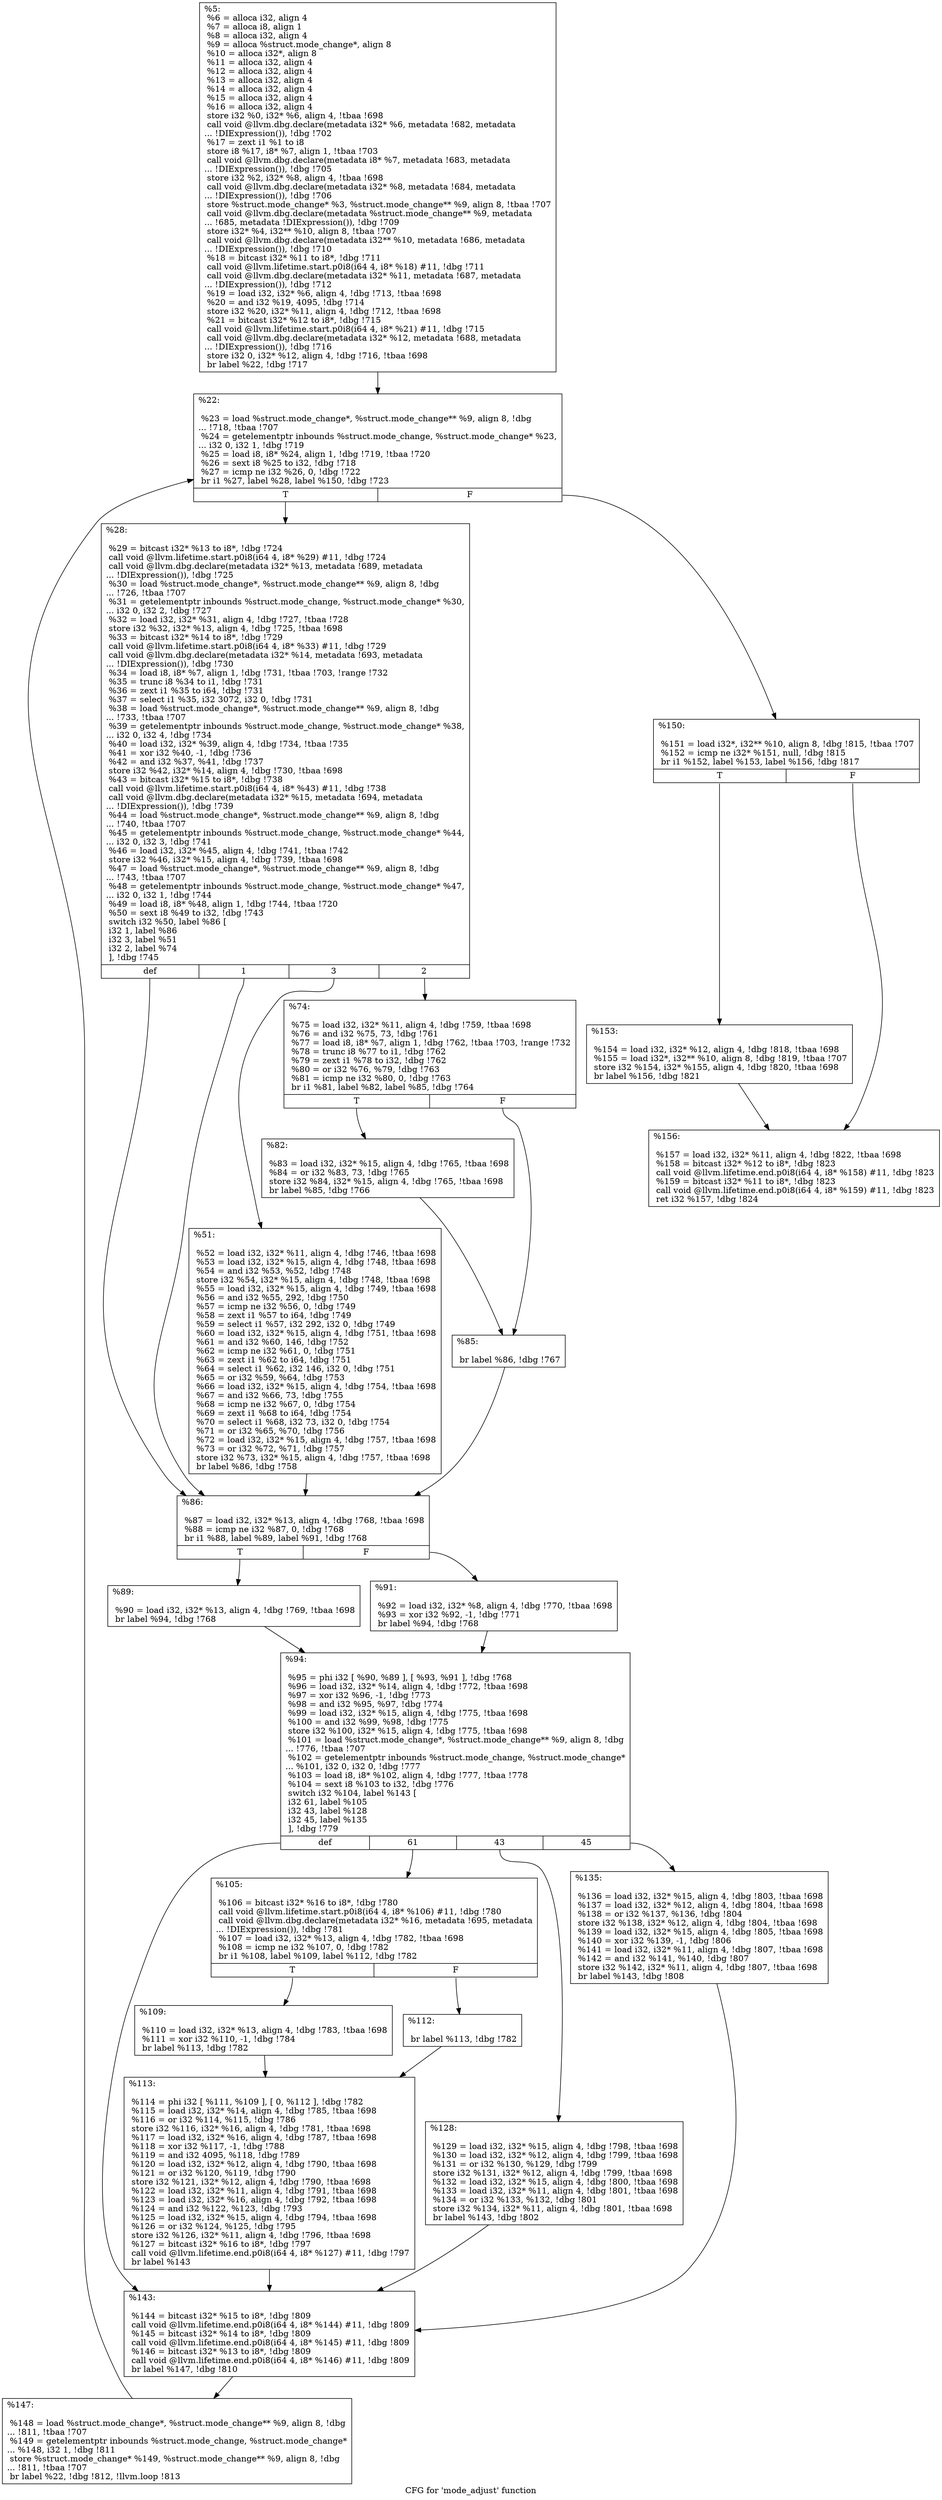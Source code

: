 digraph "CFG for 'mode_adjust' function" {
	label="CFG for 'mode_adjust' function";

	Node0x1ce35d0 [shape=record,label="{%5:\l  %6 = alloca i32, align 4\l  %7 = alloca i8, align 1\l  %8 = alloca i32, align 4\l  %9 = alloca %struct.mode_change*, align 8\l  %10 = alloca i32*, align 8\l  %11 = alloca i32, align 4\l  %12 = alloca i32, align 4\l  %13 = alloca i32, align 4\l  %14 = alloca i32, align 4\l  %15 = alloca i32, align 4\l  %16 = alloca i32, align 4\l  store i32 %0, i32* %6, align 4, !tbaa !698\l  call void @llvm.dbg.declare(metadata i32* %6, metadata !682, metadata\l... !DIExpression()), !dbg !702\l  %17 = zext i1 %1 to i8\l  store i8 %17, i8* %7, align 1, !tbaa !703\l  call void @llvm.dbg.declare(metadata i8* %7, metadata !683, metadata\l... !DIExpression()), !dbg !705\l  store i32 %2, i32* %8, align 4, !tbaa !698\l  call void @llvm.dbg.declare(metadata i32* %8, metadata !684, metadata\l... !DIExpression()), !dbg !706\l  store %struct.mode_change* %3, %struct.mode_change** %9, align 8, !tbaa !707\l  call void @llvm.dbg.declare(metadata %struct.mode_change** %9, metadata\l... !685, metadata !DIExpression()), !dbg !709\l  store i32* %4, i32** %10, align 8, !tbaa !707\l  call void @llvm.dbg.declare(metadata i32** %10, metadata !686, metadata\l... !DIExpression()), !dbg !710\l  %18 = bitcast i32* %11 to i8*, !dbg !711\l  call void @llvm.lifetime.start.p0i8(i64 4, i8* %18) #11, !dbg !711\l  call void @llvm.dbg.declare(metadata i32* %11, metadata !687, metadata\l... !DIExpression()), !dbg !712\l  %19 = load i32, i32* %6, align 4, !dbg !713, !tbaa !698\l  %20 = and i32 %19, 4095, !dbg !714\l  store i32 %20, i32* %11, align 4, !dbg !712, !tbaa !698\l  %21 = bitcast i32* %12 to i8*, !dbg !715\l  call void @llvm.lifetime.start.p0i8(i64 4, i8* %21) #11, !dbg !715\l  call void @llvm.dbg.declare(metadata i32* %12, metadata !688, metadata\l... !DIExpression()), !dbg !716\l  store i32 0, i32* %12, align 4, !dbg !716, !tbaa !698\l  br label %22, !dbg !717\l}"];
	Node0x1ce35d0 -> Node0x1d2c820;
	Node0x1d2c820 [shape=record,label="{%22:\l\l  %23 = load %struct.mode_change*, %struct.mode_change** %9, align 8, !dbg\l... !718, !tbaa !707\l  %24 = getelementptr inbounds %struct.mode_change, %struct.mode_change* %23,\l... i32 0, i32 1, !dbg !719\l  %25 = load i8, i8* %24, align 1, !dbg !719, !tbaa !720\l  %26 = sext i8 %25 to i32, !dbg !718\l  %27 = icmp ne i32 %26, 0, !dbg !722\l  br i1 %27, label %28, label %150, !dbg !723\l|{<s0>T|<s1>F}}"];
	Node0x1d2c820:s0 -> Node0x1d2c870;
	Node0x1d2c820:s1 -> Node0x1d2cdc0;
	Node0x1d2c870 [shape=record,label="{%28:\l\l  %29 = bitcast i32* %13 to i8*, !dbg !724\l  call void @llvm.lifetime.start.p0i8(i64 4, i8* %29) #11, !dbg !724\l  call void @llvm.dbg.declare(metadata i32* %13, metadata !689, metadata\l... !DIExpression()), !dbg !725\l  %30 = load %struct.mode_change*, %struct.mode_change** %9, align 8, !dbg\l... !726, !tbaa !707\l  %31 = getelementptr inbounds %struct.mode_change, %struct.mode_change* %30,\l... i32 0, i32 2, !dbg !727\l  %32 = load i32, i32* %31, align 4, !dbg !727, !tbaa !728\l  store i32 %32, i32* %13, align 4, !dbg !725, !tbaa !698\l  %33 = bitcast i32* %14 to i8*, !dbg !729\l  call void @llvm.lifetime.start.p0i8(i64 4, i8* %33) #11, !dbg !729\l  call void @llvm.dbg.declare(metadata i32* %14, metadata !693, metadata\l... !DIExpression()), !dbg !730\l  %34 = load i8, i8* %7, align 1, !dbg !731, !tbaa !703, !range !732\l  %35 = trunc i8 %34 to i1, !dbg !731\l  %36 = zext i1 %35 to i64, !dbg !731\l  %37 = select i1 %35, i32 3072, i32 0, !dbg !731\l  %38 = load %struct.mode_change*, %struct.mode_change** %9, align 8, !dbg\l... !733, !tbaa !707\l  %39 = getelementptr inbounds %struct.mode_change, %struct.mode_change* %38,\l... i32 0, i32 4, !dbg !734\l  %40 = load i32, i32* %39, align 4, !dbg !734, !tbaa !735\l  %41 = xor i32 %40, -1, !dbg !736\l  %42 = and i32 %37, %41, !dbg !737\l  store i32 %42, i32* %14, align 4, !dbg !730, !tbaa !698\l  %43 = bitcast i32* %15 to i8*, !dbg !738\l  call void @llvm.lifetime.start.p0i8(i64 4, i8* %43) #11, !dbg !738\l  call void @llvm.dbg.declare(metadata i32* %15, metadata !694, metadata\l... !DIExpression()), !dbg !739\l  %44 = load %struct.mode_change*, %struct.mode_change** %9, align 8, !dbg\l... !740, !tbaa !707\l  %45 = getelementptr inbounds %struct.mode_change, %struct.mode_change* %44,\l... i32 0, i32 3, !dbg !741\l  %46 = load i32, i32* %45, align 4, !dbg !741, !tbaa !742\l  store i32 %46, i32* %15, align 4, !dbg !739, !tbaa !698\l  %47 = load %struct.mode_change*, %struct.mode_change** %9, align 8, !dbg\l... !743, !tbaa !707\l  %48 = getelementptr inbounds %struct.mode_change, %struct.mode_change* %47,\l... i32 0, i32 1, !dbg !744\l  %49 = load i8, i8* %48, align 1, !dbg !744, !tbaa !720\l  %50 = sext i8 %49 to i32, !dbg !743\l  switch i32 %50, label %86 [\l    i32 1, label %86\l    i32 3, label %51\l    i32 2, label %74\l  ], !dbg !745\l|{<s0>def|<s1>1|<s2>3|<s3>2}}"];
	Node0x1d2c870:s0 -> Node0x1d2ca00;
	Node0x1d2c870:s1 -> Node0x1d2ca00;
	Node0x1d2c870:s2 -> Node0x1d2c8c0;
	Node0x1d2c870:s3 -> Node0x1d2c910;
	Node0x1d2c8c0 [shape=record,label="{%51:\l\l  %52 = load i32, i32* %11, align 4, !dbg !746, !tbaa !698\l  %53 = load i32, i32* %15, align 4, !dbg !748, !tbaa !698\l  %54 = and i32 %53, %52, !dbg !748\l  store i32 %54, i32* %15, align 4, !dbg !748, !tbaa !698\l  %55 = load i32, i32* %15, align 4, !dbg !749, !tbaa !698\l  %56 = and i32 %55, 292, !dbg !750\l  %57 = icmp ne i32 %56, 0, !dbg !749\l  %58 = zext i1 %57 to i64, !dbg !749\l  %59 = select i1 %57, i32 292, i32 0, !dbg !749\l  %60 = load i32, i32* %15, align 4, !dbg !751, !tbaa !698\l  %61 = and i32 %60, 146, !dbg !752\l  %62 = icmp ne i32 %61, 0, !dbg !751\l  %63 = zext i1 %62 to i64, !dbg !751\l  %64 = select i1 %62, i32 146, i32 0, !dbg !751\l  %65 = or i32 %59, %64, !dbg !753\l  %66 = load i32, i32* %15, align 4, !dbg !754, !tbaa !698\l  %67 = and i32 %66, 73, !dbg !755\l  %68 = icmp ne i32 %67, 0, !dbg !754\l  %69 = zext i1 %68 to i64, !dbg !754\l  %70 = select i1 %68, i32 73, i32 0, !dbg !754\l  %71 = or i32 %65, %70, !dbg !756\l  %72 = load i32, i32* %15, align 4, !dbg !757, !tbaa !698\l  %73 = or i32 %72, %71, !dbg !757\l  store i32 %73, i32* %15, align 4, !dbg !757, !tbaa !698\l  br label %86, !dbg !758\l}"];
	Node0x1d2c8c0 -> Node0x1d2ca00;
	Node0x1d2c910 [shape=record,label="{%74:\l\l  %75 = load i32, i32* %11, align 4, !dbg !759, !tbaa !698\l  %76 = and i32 %75, 73, !dbg !761\l  %77 = load i8, i8* %7, align 1, !dbg !762, !tbaa !703, !range !732\l  %78 = trunc i8 %77 to i1, !dbg !762\l  %79 = zext i1 %78 to i32, !dbg !762\l  %80 = or i32 %76, %79, !dbg !763\l  %81 = icmp ne i32 %80, 0, !dbg !763\l  br i1 %81, label %82, label %85, !dbg !764\l|{<s0>T|<s1>F}}"];
	Node0x1d2c910:s0 -> Node0x1d2c960;
	Node0x1d2c910:s1 -> Node0x1d2c9b0;
	Node0x1d2c960 [shape=record,label="{%82:\l\l  %83 = load i32, i32* %15, align 4, !dbg !765, !tbaa !698\l  %84 = or i32 %83, 73, !dbg !765\l  store i32 %84, i32* %15, align 4, !dbg !765, !tbaa !698\l  br label %85, !dbg !766\l}"];
	Node0x1d2c960 -> Node0x1d2c9b0;
	Node0x1d2c9b0 [shape=record,label="{%85:\l\l  br label %86, !dbg !767\l}"];
	Node0x1d2c9b0 -> Node0x1d2ca00;
	Node0x1d2ca00 [shape=record,label="{%86:\l\l  %87 = load i32, i32* %13, align 4, !dbg !768, !tbaa !698\l  %88 = icmp ne i32 %87, 0, !dbg !768\l  br i1 %88, label %89, label %91, !dbg !768\l|{<s0>T|<s1>F}}"];
	Node0x1d2ca00:s0 -> Node0x1d2ca50;
	Node0x1d2ca00:s1 -> Node0x1d2caa0;
	Node0x1d2ca50 [shape=record,label="{%89:\l\l  %90 = load i32, i32* %13, align 4, !dbg !769, !tbaa !698\l  br label %94, !dbg !768\l}"];
	Node0x1d2ca50 -> Node0x1d2caf0;
	Node0x1d2caa0 [shape=record,label="{%91:\l\l  %92 = load i32, i32* %8, align 4, !dbg !770, !tbaa !698\l  %93 = xor i32 %92, -1, !dbg !771\l  br label %94, !dbg !768\l}"];
	Node0x1d2caa0 -> Node0x1d2caf0;
	Node0x1d2caf0 [shape=record,label="{%94:\l\l  %95 = phi i32 [ %90, %89 ], [ %93, %91 ], !dbg !768\l  %96 = load i32, i32* %14, align 4, !dbg !772, !tbaa !698\l  %97 = xor i32 %96, -1, !dbg !773\l  %98 = and i32 %95, %97, !dbg !774\l  %99 = load i32, i32* %15, align 4, !dbg !775, !tbaa !698\l  %100 = and i32 %99, %98, !dbg !775\l  store i32 %100, i32* %15, align 4, !dbg !775, !tbaa !698\l  %101 = load %struct.mode_change*, %struct.mode_change** %9, align 8, !dbg\l... !776, !tbaa !707\l  %102 = getelementptr inbounds %struct.mode_change, %struct.mode_change*\l... %101, i32 0, i32 0, !dbg !777\l  %103 = load i8, i8* %102, align 4, !dbg !777, !tbaa !778\l  %104 = sext i8 %103 to i32, !dbg !776\l  switch i32 %104, label %143 [\l    i32 61, label %105\l    i32 43, label %128\l    i32 45, label %135\l  ], !dbg !779\l|{<s0>def|<s1>61|<s2>43|<s3>45}}"];
	Node0x1d2caf0:s0 -> Node0x1d2cd20;
	Node0x1d2caf0:s1 -> Node0x1d2cb40;
	Node0x1d2caf0:s2 -> Node0x1d2cc80;
	Node0x1d2caf0:s3 -> Node0x1d2ccd0;
	Node0x1d2cb40 [shape=record,label="{%105:\l\l  %106 = bitcast i32* %16 to i8*, !dbg !780\l  call void @llvm.lifetime.start.p0i8(i64 4, i8* %106) #11, !dbg !780\l  call void @llvm.dbg.declare(metadata i32* %16, metadata !695, metadata\l... !DIExpression()), !dbg !781\l  %107 = load i32, i32* %13, align 4, !dbg !782, !tbaa !698\l  %108 = icmp ne i32 %107, 0, !dbg !782\l  br i1 %108, label %109, label %112, !dbg !782\l|{<s0>T|<s1>F}}"];
	Node0x1d2cb40:s0 -> Node0x1d2cb90;
	Node0x1d2cb40:s1 -> Node0x1d2cbe0;
	Node0x1d2cb90 [shape=record,label="{%109:\l\l  %110 = load i32, i32* %13, align 4, !dbg !783, !tbaa !698\l  %111 = xor i32 %110, -1, !dbg !784\l  br label %113, !dbg !782\l}"];
	Node0x1d2cb90 -> Node0x1d2cc30;
	Node0x1d2cbe0 [shape=record,label="{%112:\l\l  br label %113, !dbg !782\l}"];
	Node0x1d2cbe0 -> Node0x1d2cc30;
	Node0x1d2cc30 [shape=record,label="{%113:\l\l  %114 = phi i32 [ %111, %109 ], [ 0, %112 ], !dbg !782\l  %115 = load i32, i32* %14, align 4, !dbg !785, !tbaa !698\l  %116 = or i32 %114, %115, !dbg !786\l  store i32 %116, i32* %16, align 4, !dbg !781, !tbaa !698\l  %117 = load i32, i32* %16, align 4, !dbg !787, !tbaa !698\l  %118 = xor i32 %117, -1, !dbg !788\l  %119 = and i32 4095, %118, !dbg !789\l  %120 = load i32, i32* %12, align 4, !dbg !790, !tbaa !698\l  %121 = or i32 %120, %119, !dbg !790\l  store i32 %121, i32* %12, align 4, !dbg !790, !tbaa !698\l  %122 = load i32, i32* %11, align 4, !dbg !791, !tbaa !698\l  %123 = load i32, i32* %16, align 4, !dbg !792, !tbaa !698\l  %124 = and i32 %122, %123, !dbg !793\l  %125 = load i32, i32* %15, align 4, !dbg !794, !tbaa !698\l  %126 = or i32 %124, %125, !dbg !795\l  store i32 %126, i32* %11, align 4, !dbg !796, !tbaa !698\l  %127 = bitcast i32* %16 to i8*, !dbg !797\l  call void @llvm.lifetime.end.p0i8(i64 4, i8* %127) #11, !dbg !797\l  br label %143\l}"];
	Node0x1d2cc30 -> Node0x1d2cd20;
	Node0x1d2cc80 [shape=record,label="{%128:\l\l  %129 = load i32, i32* %15, align 4, !dbg !798, !tbaa !698\l  %130 = load i32, i32* %12, align 4, !dbg !799, !tbaa !698\l  %131 = or i32 %130, %129, !dbg !799\l  store i32 %131, i32* %12, align 4, !dbg !799, !tbaa !698\l  %132 = load i32, i32* %15, align 4, !dbg !800, !tbaa !698\l  %133 = load i32, i32* %11, align 4, !dbg !801, !tbaa !698\l  %134 = or i32 %133, %132, !dbg !801\l  store i32 %134, i32* %11, align 4, !dbg !801, !tbaa !698\l  br label %143, !dbg !802\l}"];
	Node0x1d2cc80 -> Node0x1d2cd20;
	Node0x1d2ccd0 [shape=record,label="{%135:\l\l  %136 = load i32, i32* %15, align 4, !dbg !803, !tbaa !698\l  %137 = load i32, i32* %12, align 4, !dbg !804, !tbaa !698\l  %138 = or i32 %137, %136, !dbg !804\l  store i32 %138, i32* %12, align 4, !dbg !804, !tbaa !698\l  %139 = load i32, i32* %15, align 4, !dbg !805, !tbaa !698\l  %140 = xor i32 %139, -1, !dbg !806\l  %141 = load i32, i32* %11, align 4, !dbg !807, !tbaa !698\l  %142 = and i32 %141, %140, !dbg !807\l  store i32 %142, i32* %11, align 4, !dbg !807, !tbaa !698\l  br label %143, !dbg !808\l}"];
	Node0x1d2ccd0 -> Node0x1d2cd20;
	Node0x1d2cd20 [shape=record,label="{%143:\l\l  %144 = bitcast i32* %15 to i8*, !dbg !809\l  call void @llvm.lifetime.end.p0i8(i64 4, i8* %144) #11, !dbg !809\l  %145 = bitcast i32* %14 to i8*, !dbg !809\l  call void @llvm.lifetime.end.p0i8(i64 4, i8* %145) #11, !dbg !809\l  %146 = bitcast i32* %13 to i8*, !dbg !809\l  call void @llvm.lifetime.end.p0i8(i64 4, i8* %146) #11, !dbg !809\l  br label %147, !dbg !810\l}"];
	Node0x1d2cd20 -> Node0x1d2cd70;
	Node0x1d2cd70 [shape=record,label="{%147:\l\l  %148 = load %struct.mode_change*, %struct.mode_change** %9, align 8, !dbg\l... !811, !tbaa !707\l  %149 = getelementptr inbounds %struct.mode_change, %struct.mode_change*\l... %148, i32 1, !dbg !811\l  store %struct.mode_change* %149, %struct.mode_change** %9, align 8, !dbg\l... !811, !tbaa !707\l  br label %22, !dbg !812, !llvm.loop !813\l}"];
	Node0x1d2cd70 -> Node0x1d2c820;
	Node0x1d2cdc0 [shape=record,label="{%150:\l\l  %151 = load i32*, i32** %10, align 8, !dbg !815, !tbaa !707\l  %152 = icmp ne i32* %151, null, !dbg !815\l  br i1 %152, label %153, label %156, !dbg !817\l|{<s0>T|<s1>F}}"];
	Node0x1d2cdc0:s0 -> Node0x1d2ce10;
	Node0x1d2cdc0:s1 -> Node0x1d2ce60;
	Node0x1d2ce10 [shape=record,label="{%153:\l\l  %154 = load i32, i32* %12, align 4, !dbg !818, !tbaa !698\l  %155 = load i32*, i32** %10, align 8, !dbg !819, !tbaa !707\l  store i32 %154, i32* %155, align 4, !dbg !820, !tbaa !698\l  br label %156, !dbg !821\l}"];
	Node0x1d2ce10 -> Node0x1d2ce60;
	Node0x1d2ce60 [shape=record,label="{%156:\l\l  %157 = load i32, i32* %11, align 4, !dbg !822, !tbaa !698\l  %158 = bitcast i32* %12 to i8*, !dbg !823\l  call void @llvm.lifetime.end.p0i8(i64 4, i8* %158) #11, !dbg !823\l  %159 = bitcast i32* %11 to i8*, !dbg !823\l  call void @llvm.lifetime.end.p0i8(i64 4, i8* %159) #11, !dbg !823\l  ret i32 %157, !dbg !824\l}"];
}
